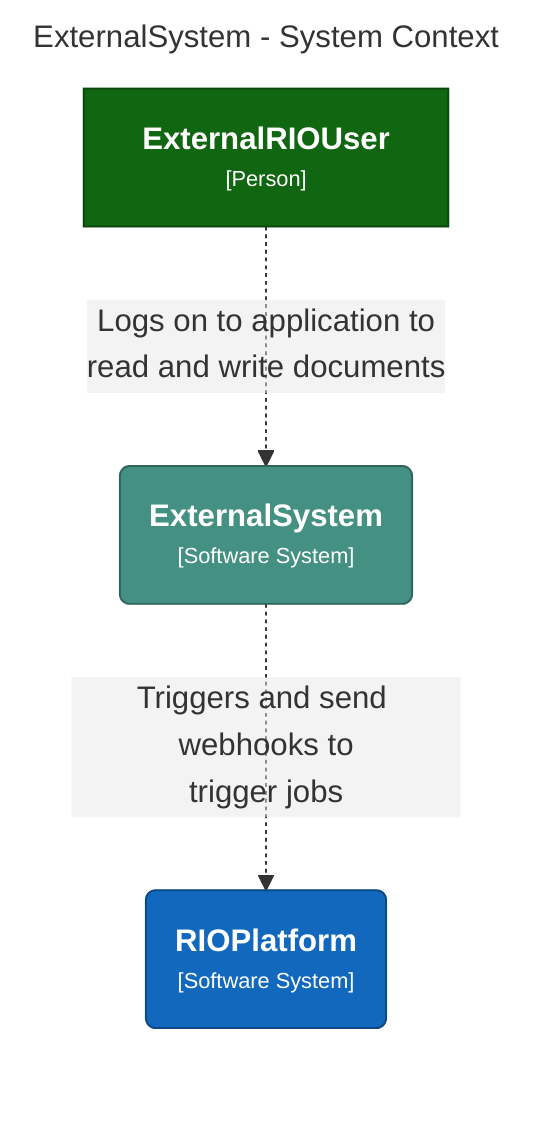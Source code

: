graph LR
  linkStyle default fill:#ffffff

  subgraph diagram ["ExternalSystem - System Context"]
    style diagram fill:#ffffff,stroke:#ffffff

    1["<div style='font-weight: bold'>ExternalRIOUser</div><div style='font-size: 70%; margin-top: 0px'>[Person]</div>"]
    style 1 fill:#116611,stroke:#0b470b,color:#ffffff
    18("<div style='font-weight: bold'>ExternalSystem</div><div style='font-size: 70%; margin-top: 0px'>[Software System]</div>")
    style 18 fill:#449082,stroke:#2f645b,color:#ffffff
    3("<div style='font-weight: bold'>RIOPlatform</div><div style='font-size: 70%; margin-top: 0px'>[Software System]</div>")
    style 3 fill:#1168bd,stroke:#0b4884,color:#ffffff

    18-. "<div>Triggers and send webhooks to<br />trigger jobs</div><div style='font-size: 70%'></div>" .->3
    1-. "<div>Logs on to application to<br />read and write documents</div><div style='font-size: 70%'></div>" .->18
  end
